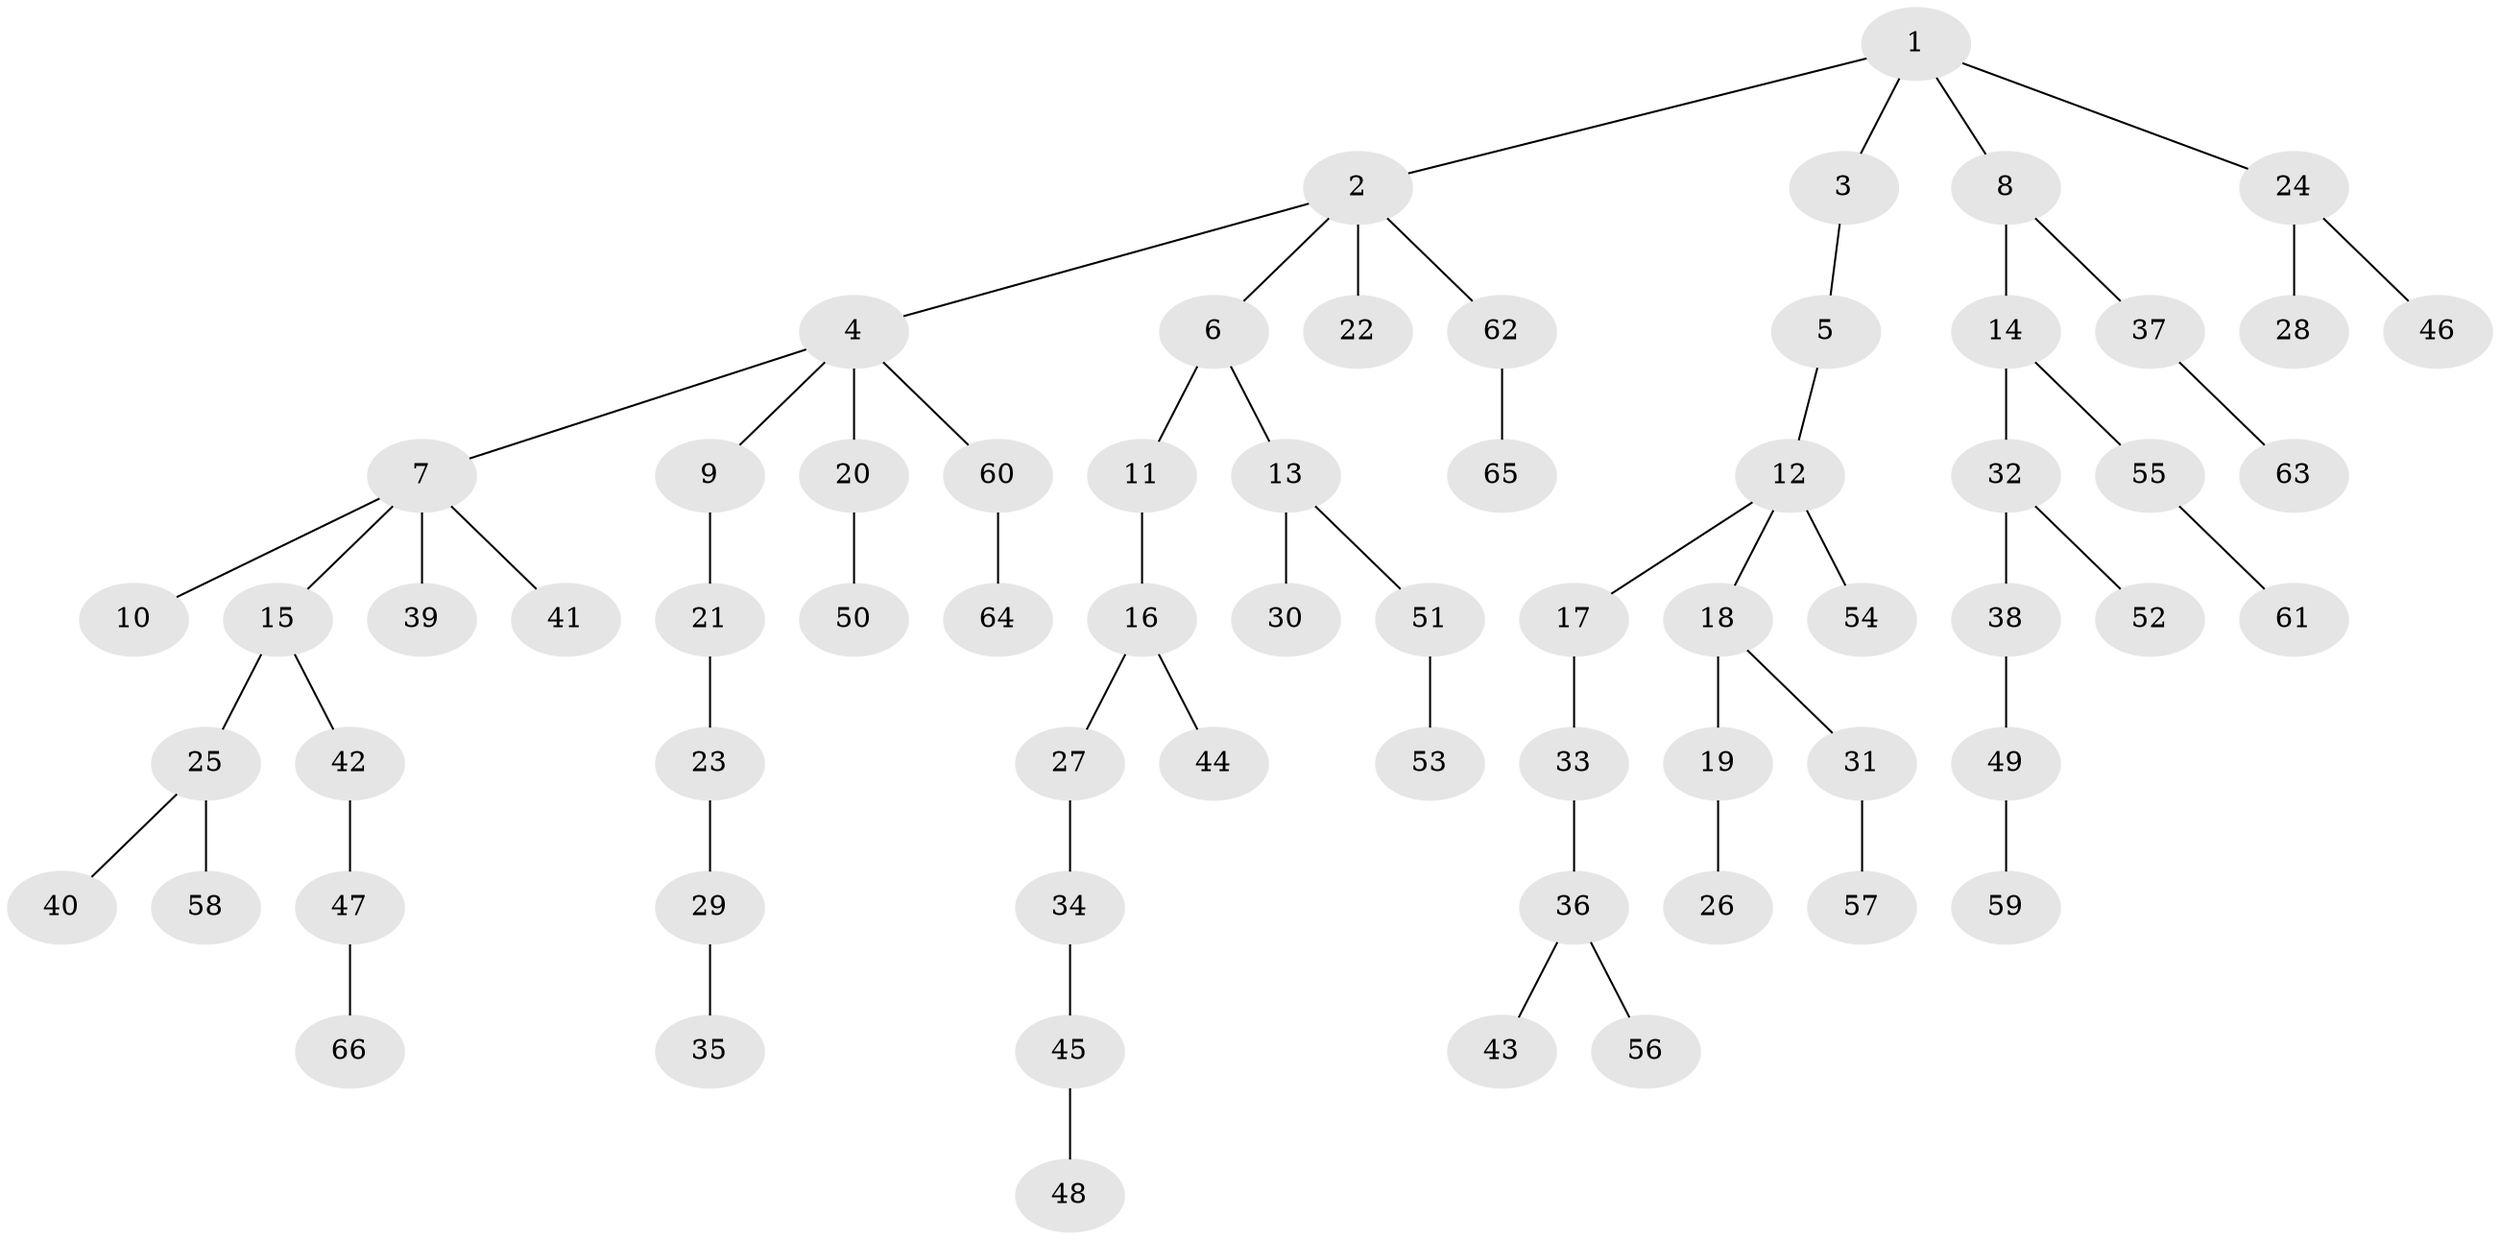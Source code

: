 // Generated by graph-tools (version 1.1) at 2025/11/02/27/25 16:11:25]
// undirected, 66 vertices, 65 edges
graph export_dot {
graph [start="1"]
  node [color=gray90,style=filled];
  1;
  2;
  3;
  4;
  5;
  6;
  7;
  8;
  9;
  10;
  11;
  12;
  13;
  14;
  15;
  16;
  17;
  18;
  19;
  20;
  21;
  22;
  23;
  24;
  25;
  26;
  27;
  28;
  29;
  30;
  31;
  32;
  33;
  34;
  35;
  36;
  37;
  38;
  39;
  40;
  41;
  42;
  43;
  44;
  45;
  46;
  47;
  48;
  49;
  50;
  51;
  52;
  53;
  54;
  55;
  56;
  57;
  58;
  59;
  60;
  61;
  62;
  63;
  64;
  65;
  66;
  1 -- 2;
  1 -- 3;
  1 -- 8;
  1 -- 24;
  2 -- 4;
  2 -- 6;
  2 -- 22;
  2 -- 62;
  3 -- 5;
  4 -- 7;
  4 -- 9;
  4 -- 20;
  4 -- 60;
  5 -- 12;
  6 -- 11;
  6 -- 13;
  7 -- 10;
  7 -- 15;
  7 -- 39;
  7 -- 41;
  8 -- 14;
  8 -- 37;
  9 -- 21;
  11 -- 16;
  12 -- 17;
  12 -- 18;
  12 -- 54;
  13 -- 30;
  13 -- 51;
  14 -- 32;
  14 -- 55;
  15 -- 25;
  15 -- 42;
  16 -- 27;
  16 -- 44;
  17 -- 33;
  18 -- 19;
  18 -- 31;
  19 -- 26;
  20 -- 50;
  21 -- 23;
  23 -- 29;
  24 -- 28;
  24 -- 46;
  25 -- 40;
  25 -- 58;
  27 -- 34;
  29 -- 35;
  31 -- 57;
  32 -- 38;
  32 -- 52;
  33 -- 36;
  34 -- 45;
  36 -- 43;
  36 -- 56;
  37 -- 63;
  38 -- 49;
  42 -- 47;
  45 -- 48;
  47 -- 66;
  49 -- 59;
  51 -- 53;
  55 -- 61;
  60 -- 64;
  62 -- 65;
}
